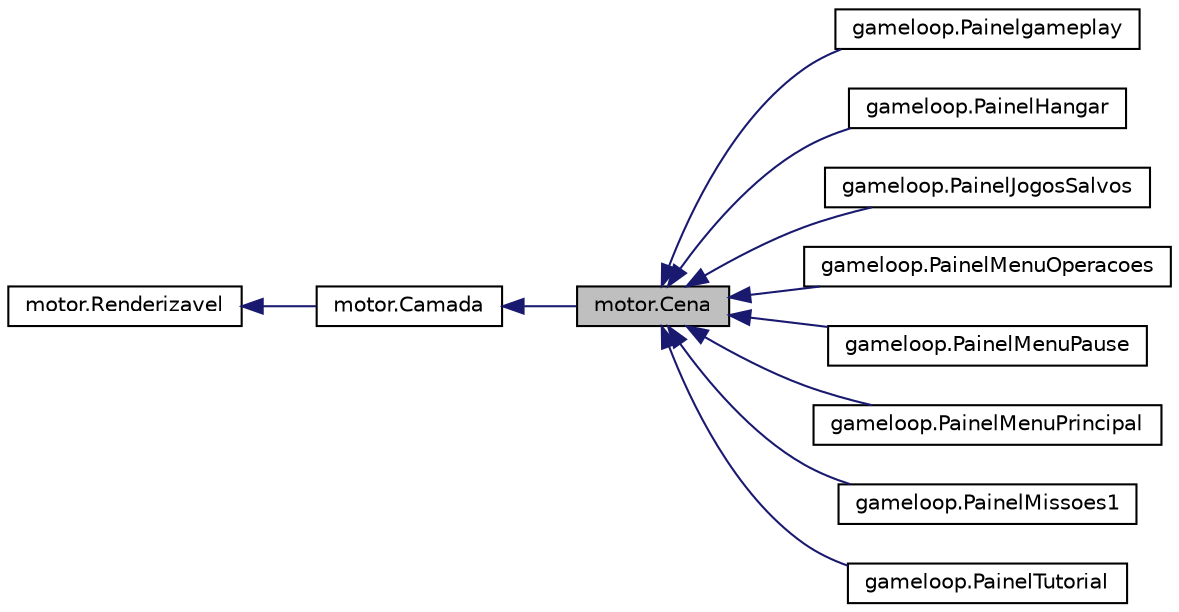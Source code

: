 digraph "motor.Cena"
{
  edge [fontname="Helvetica",fontsize="10",labelfontname="Helvetica",labelfontsize="10"];
  node [fontname="Helvetica",fontsize="10",shape=record];
  rankdir="LR";
  Node1 [label="motor.Cena",height=0.2,width=0.4,color="black", fillcolor="grey75", style="filled", fontcolor="black"];
  Node2 -> Node1 [dir="back",color="midnightblue",fontsize="10",style="solid",fontname="Helvetica"];
  Node2 [label="motor.Camada",height=0.2,width=0.4,color="black", fillcolor="white", style="filled",URL="$classmotor_1_1Camada.html",tooltip="Representa uma camada na árvore renderização. "];
  Node3 -> Node2 [dir="back",color="midnightblue",fontsize="10",style="solid",fontname="Helvetica"];
  Node3 [label="motor.Renderizavel",height=0.2,width=0.4,color="black", fillcolor="white", style="filled",URL="$classmotor_1_1Renderizavel.html",tooltip="Classe abstrata que contém os atributos básicos de um objeto renderizável. "];
  Node1 -> Node4 [dir="back",color="midnightblue",fontsize="10",style="solid",fontname="Helvetica"];
  Node4 [label="gameloop.Painelgameplay",height=0.2,width=0.4,color="black", fillcolor="white", style="filled",URL="$classgameloop_1_1Painelgameplay.html"];
  Node1 -> Node5 [dir="back",color="midnightblue",fontsize="10",style="solid",fontname="Helvetica"];
  Node5 [label="gameloop.PainelHangar",height=0.2,width=0.4,color="black", fillcolor="white", style="filled",URL="$classgameloop_1_1PainelHangar.html",tooltip="É a classe que monta a cena do Hangar. "];
  Node1 -> Node6 [dir="back",color="midnightblue",fontsize="10",style="solid",fontname="Helvetica"];
  Node6 [label="gameloop.PainelJogosSalvos",height=0.2,width=0.4,color="black", fillcolor="white", style="filled",URL="$classgameloop_1_1PainelJogosSalvos.html",tooltip="É a classe que monta a cena do Menu de Jogos Salvos. "];
  Node1 -> Node7 [dir="back",color="midnightblue",fontsize="10",style="solid",fontname="Helvetica"];
  Node7 [label="gameloop.PainelMenuOperacoes",height=0.2,width=0.4,color="black", fillcolor="white", style="filled",URL="$classgameloop_1_1PainelMenuOperacoes.html",tooltip="É a classe que monta a cena do menu de operacoes. "];
  Node1 -> Node8 [dir="back",color="midnightblue",fontsize="10",style="solid",fontname="Helvetica"];
  Node8 [label="gameloop.PainelMenuPause",height=0.2,width=0.4,color="black", fillcolor="white", style="filled",URL="$classgameloop_1_1PainelMenuPause.html"];
  Node1 -> Node9 [dir="back",color="midnightblue",fontsize="10",style="solid",fontname="Helvetica"];
  Node9 [label="gameloop.PainelMenuPrincipal",height=0.2,width=0.4,color="black", fillcolor="white", style="filled",URL="$classgameloop_1_1PainelMenuPrincipal.html",tooltip="É a classe que monta a cena do menu principal. "];
  Node1 -> Node10 [dir="back",color="midnightblue",fontsize="10",style="solid",fontname="Helvetica"];
  Node10 [label="gameloop.PainelMissoes1",height=0.2,width=0.4,color="black", fillcolor="white", style="filled",URL="$classgameloop_1_1PainelMissoes1.html",tooltip="É a classe que monta a cena do primeiro Menu de Missoes. "];
  Node1 -> Node11 [dir="back",color="midnightblue",fontsize="10",style="solid",fontname="Helvetica"];
  Node11 [label="gameloop.PainelTutorial",height=0.2,width=0.4,color="black", fillcolor="white", style="filled",URL="$classgameloop_1_1PainelTutorial.html",tooltip="É a classe que monta a cena do tutorial. "];
}
